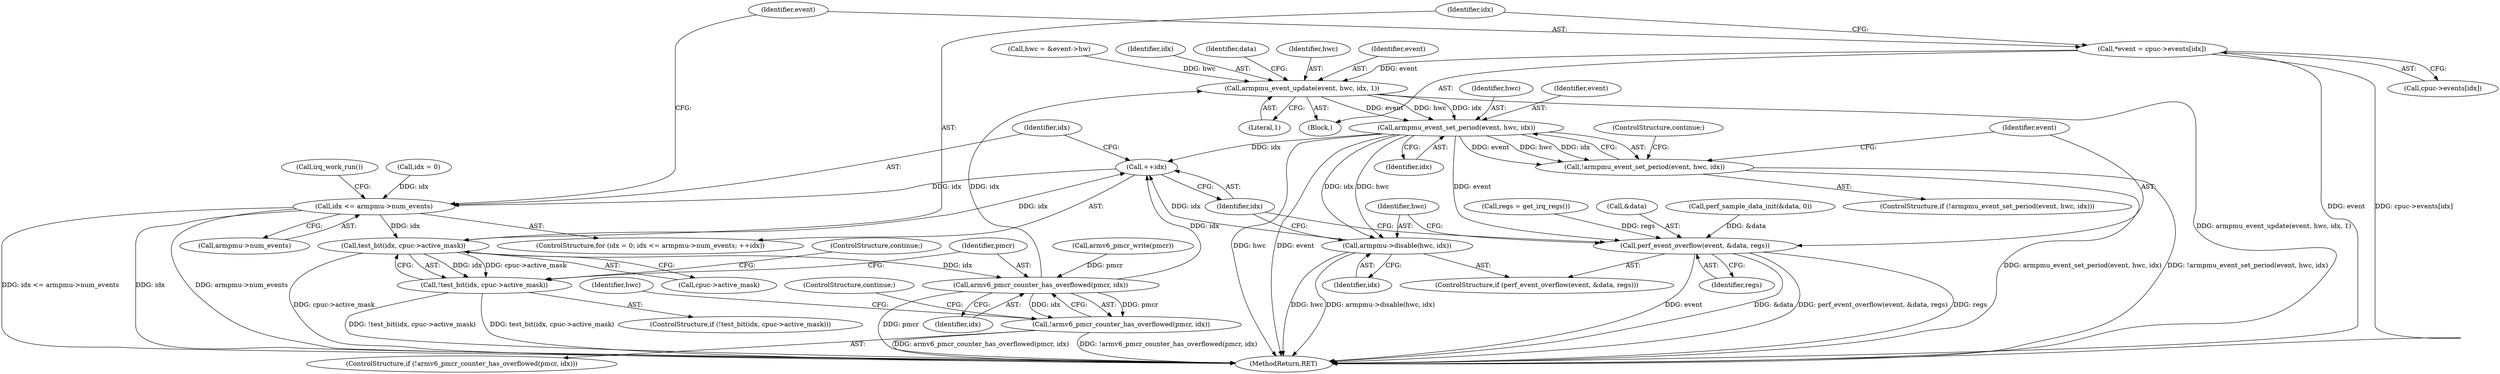 digraph "0_linux_a8b0ca17b80e92faab46ee7179ba9e99ccb61233_0@array" {
"1000148" [label="(Call,*event = cpuc->events[idx])"];
"1000176" [label="(Call,armpmu_event_update(event, hwc, idx, 1))"];
"1000192" [label="(Call,armpmu_event_set_period(event, hwc, idx))"];
"1000144" [label="(Call,++idx)"];
"1000139" [label="(Call,idx <= armpmu->num_events)"];
"1000158" [label="(Call,test_bit(idx, cpuc->active_mask))"];
"1000157" [label="(Call,!test_bit(idx, cpuc->active_mask))"];
"1000166" [label="(Call,armv6_pmcr_counter_has_overflowed(pmcr, idx))"];
"1000165" [label="(Call,!armv6_pmcr_counter_has_overflowed(pmcr, idx))"];
"1000191" [label="(Call,!armpmu_event_set_period(event, hwc, idx))"];
"1000198" [label="(Call,perf_event_overflow(event, &data, regs))"];
"1000203" [label="(Call,armpmu->disable(hwc, idx))"];
"1000140" [label="(Identifier,idx)"];
"1000177" [label="(Identifier,event)"];
"1000148" [label="(Call,*event = cpuc->events[idx])"];
"1000159" [label="(Identifier,idx)"];
"1000167" [label="(Identifier,pmcr)"];
"1000170" [label="(Call,hwc = &event->hw)"];
"1000203" [label="(Call,armpmu->disable(hwc, idx))"];
"1000136" [label="(Call,idx = 0)"];
"1000190" [label="(ControlStructure,if (!armpmu_event_set_period(event, hwc, idx)))"];
"1000139" [label="(Call,idx <= armpmu->num_events)"];
"1000192" [label="(Call,armpmu_event_set_period(event, hwc, idx))"];
"1000179" [label="(Identifier,idx)"];
"1000145" [label="(Identifier,idx)"];
"1000171" [label="(Identifier,hwc)"];
"1000169" [label="(ControlStructure,continue;)"];
"1000193" [label="(Identifier,event)"];
"1000202" [label="(Identifier,regs)"];
"1000121" [label="(Call,regs = get_irq_regs())"];
"1000183" [label="(Identifier,data)"];
"1000144" [label="(Call,++idx)"];
"1000204" [label="(Identifier,hwc)"];
"1000168" [label="(Identifier,idx)"];
"1000146" [label="(Block,)"];
"1000135" [label="(ControlStructure,for (idx = 0; idx <= armpmu->num_events; ++idx))"];
"1000124" [label="(Call,armv6_pmcr_write(pmcr))"];
"1000156" [label="(ControlStructure,if (!test_bit(idx, cpuc->active_mask)))"];
"1000176" [label="(Call,armpmu_event_update(event, hwc, idx, 1))"];
"1000149" [label="(Identifier,event)"];
"1000197" [label="(ControlStructure,if (perf_event_overflow(event, &data, regs)))"];
"1000163" [label="(ControlStructure,continue;)"];
"1000164" [label="(ControlStructure,if (!armv6_pmcr_counter_has_overflowed(pmcr, idx)))"];
"1000196" [label="(ControlStructure,continue;)"];
"1000160" [label="(Call,cpuc->active_mask)"];
"1000199" [label="(Identifier,event)"];
"1000158" [label="(Call,test_bit(idx, cpuc->active_mask))"];
"1000165" [label="(Call,!armv6_pmcr_counter_has_overflowed(pmcr, idx))"];
"1000166" [label="(Call,armv6_pmcr_counter_has_overflowed(pmcr, idx))"];
"1000191" [label="(Call,!armpmu_event_set_period(event, hwc, idx))"];
"1000200" [label="(Call,&data)"];
"1000209" [label="(MethodReturn,RET)"];
"1000178" [label="(Identifier,hwc)"];
"1000150" [label="(Call,cpuc->events[idx])"];
"1000157" [label="(Call,!test_bit(idx, cpuc->active_mask))"];
"1000195" [label="(Identifier,idx)"];
"1000206" [label="(Call,irq_work_run())"];
"1000205" [label="(Identifier,idx)"];
"1000141" [label="(Call,armpmu->num_events)"];
"1000180" [label="(Literal,1)"];
"1000194" [label="(Identifier,hwc)"];
"1000198" [label="(Call,perf_event_overflow(event, &data, regs))"];
"1000126" [label="(Call,perf_sample_data_init(&data, 0))"];
"1000148" -> "1000146"  [label="AST: "];
"1000148" -> "1000150"  [label="CFG: "];
"1000149" -> "1000148"  [label="AST: "];
"1000150" -> "1000148"  [label="AST: "];
"1000159" -> "1000148"  [label="CFG: "];
"1000148" -> "1000209"  [label="DDG: event"];
"1000148" -> "1000209"  [label="DDG: cpuc->events[idx]"];
"1000148" -> "1000176"  [label="DDG: event"];
"1000176" -> "1000146"  [label="AST: "];
"1000176" -> "1000180"  [label="CFG: "];
"1000177" -> "1000176"  [label="AST: "];
"1000178" -> "1000176"  [label="AST: "];
"1000179" -> "1000176"  [label="AST: "];
"1000180" -> "1000176"  [label="AST: "];
"1000183" -> "1000176"  [label="CFG: "];
"1000176" -> "1000209"  [label="DDG: armpmu_event_update(event, hwc, idx, 1)"];
"1000170" -> "1000176"  [label="DDG: hwc"];
"1000166" -> "1000176"  [label="DDG: idx"];
"1000176" -> "1000192"  [label="DDG: event"];
"1000176" -> "1000192"  [label="DDG: hwc"];
"1000176" -> "1000192"  [label="DDG: idx"];
"1000192" -> "1000191"  [label="AST: "];
"1000192" -> "1000195"  [label="CFG: "];
"1000193" -> "1000192"  [label="AST: "];
"1000194" -> "1000192"  [label="AST: "];
"1000195" -> "1000192"  [label="AST: "];
"1000191" -> "1000192"  [label="CFG: "];
"1000192" -> "1000209"  [label="DDG: hwc"];
"1000192" -> "1000209"  [label="DDG: event"];
"1000192" -> "1000144"  [label="DDG: idx"];
"1000192" -> "1000191"  [label="DDG: event"];
"1000192" -> "1000191"  [label="DDG: hwc"];
"1000192" -> "1000191"  [label="DDG: idx"];
"1000192" -> "1000198"  [label="DDG: event"];
"1000192" -> "1000203"  [label="DDG: hwc"];
"1000192" -> "1000203"  [label="DDG: idx"];
"1000144" -> "1000135"  [label="AST: "];
"1000144" -> "1000145"  [label="CFG: "];
"1000145" -> "1000144"  [label="AST: "];
"1000140" -> "1000144"  [label="CFG: "];
"1000144" -> "1000139"  [label="DDG: idx"];
"1000158" -> "1000144"  [label="DDG: idx"];
"1000166" -> "1000144"  [label="DDG: idx"];
"1000203" -> "1000144"  [label="DDG: idx"];
"1000139" -> "1000135"  [label="AST: "];
"1000139" -> "1000141"  [label="CFG: "];
"1000140" -> "1000139"  [label="AST: "];
"1000141" -> "1000139"  [label="AST: "];
"1000149" -> "1000139"  [label="CFG: "];
"1000206" -> "1000139"  [label="CFG: "];
"1000139" -> "1000209"  [label="DDG: armpmu->num_events"];
"1000139" -> "1000209"  [label="DDG: idx <= armpmu->num_events"];
"1000139" -> "1000209"  [label="DDG: idx"];
"1000136" -> "1000139"  [label="DDG: idx"];
"1000139" -> "1000158"  [label="DDG: idx"];
"1000158" -> "1000157"  [label="AST: "];
"1000158" -> "1000160"  [label="CFG: "];
"1000159" -> "1000158"  [label="AST: "];
"1000160" -> "1000158"  [label="AST: "];
"1000157" -> "1000158"  [label="CFG: "];
"1000158" -> "1000209"  [label="DDG: cpuc->active_mask"];
"1000158" -> "1000157"  [label="DDG: idx"];
"1000158" -> "1000157"  [label="DDG: cpuc->active_mask"];
"1000158" -> "1000166"  [label="DDG: idx"];
"1000157" -> "1000156"  [label="AST: "];
"1000163" -> "1000157"  [label="CFG: "];
"1000167" -> "1000157"  [label="CFG: "];
"1000157" -> "1000209"  [label="DDG: !test_bit(idx, cpuc->active_mask)"];
"1000157" -> "1000209"  [label="DDG: test_bit(idx, cpuc->active_mask)"];
"1000166" -> "1000165"  [label="AST: "];
"1000166" -> "1000168"  [label="CFG: "];
"1000167" -> "1000166"  [label="AST: "];
"1000168" -> "1000166"  [label="AST: "];
"1000165" -> "1000166"  [label="CFG: "];
"1000166" -> "1000209"  [label="DDG: pmcr"];
"1000166" -> "1000165"  [label="DDG: pmcr"];
"1000166" -> "1000165"  [label="DDG: idx"];
"1000124" -> "1000166"  [label="DDG: pmcr"];
"1000165" -> "1000164"  [label="AST: "];
"1000169" -> "1000165"  [label="CFG: "];
"1000171" -> "1000165"  [label="CFG: "];
"1000165" -> "1000209"  [label="DDG: armv6_pmcr_counter_has_overflowed(pmcr, idx)"];
"1000165" -> "1000209"  [label="DDG: !armv6_pmcr_counter_has_overflowed(pmcr, idx)"];
"1000191" -> "1000190"  [label="AST: "];
"1000196" -> "1000191"  [label="CFG: "];
"1000199" -> "1000191"  [label="CFG: "];
"1000191" -> "1000209"  [label="DDG: !armpmu_event_set_period(event, hwc, idx)"];
"1000191" -> "1000209"  [label="DDG: armpmu_event_set_period(event, hwc, idx)"];
"1000198" -> "1000197"  [label="AST: "];
"1000198" -> "1000202"  [label="CFG: "];
"1000199" -> "1000198"  [label="AST: "];
"1000200" -> "1000198"  [label="AST: "];
"1000202" -> "1000198"  [label="AST: "];
"1000204" -> "1000198"  [label="CFG: "];
"1000145" -> "1000198"  [label="CFG: "];
"1000198" -> "1000209"  [label="DDG: event"];
"1000198" -> "1000209"  [label="DDG: &data"];
"1000198" -> "1000209"  [label="DDG: perf_event_overflow(event, &data, regs)"];
"1000198" -> "1000209"  [label="DDG: regs"];
"1000126" -> "1000198"  [label="DDG: &data"];
"1000121" -> "1000198"  [label="DDG: regs"];
"1000203" -> "1000197"  [label="AST: "];
"1000203" -> "1000205"  [label="CFG: "];
"1000204" -> "1000203"  [label="AST: "];
"1000205" -> "1000203"  [label="AST: "];
"1000145" -> "1000203"  [label="CFG: "];
"1000203" -> "1000209"  [label="DDG: armpmu->disable(hwc, idx)"];
"1000203" -> "1000209"  [label="DDG: hwc"];
}
